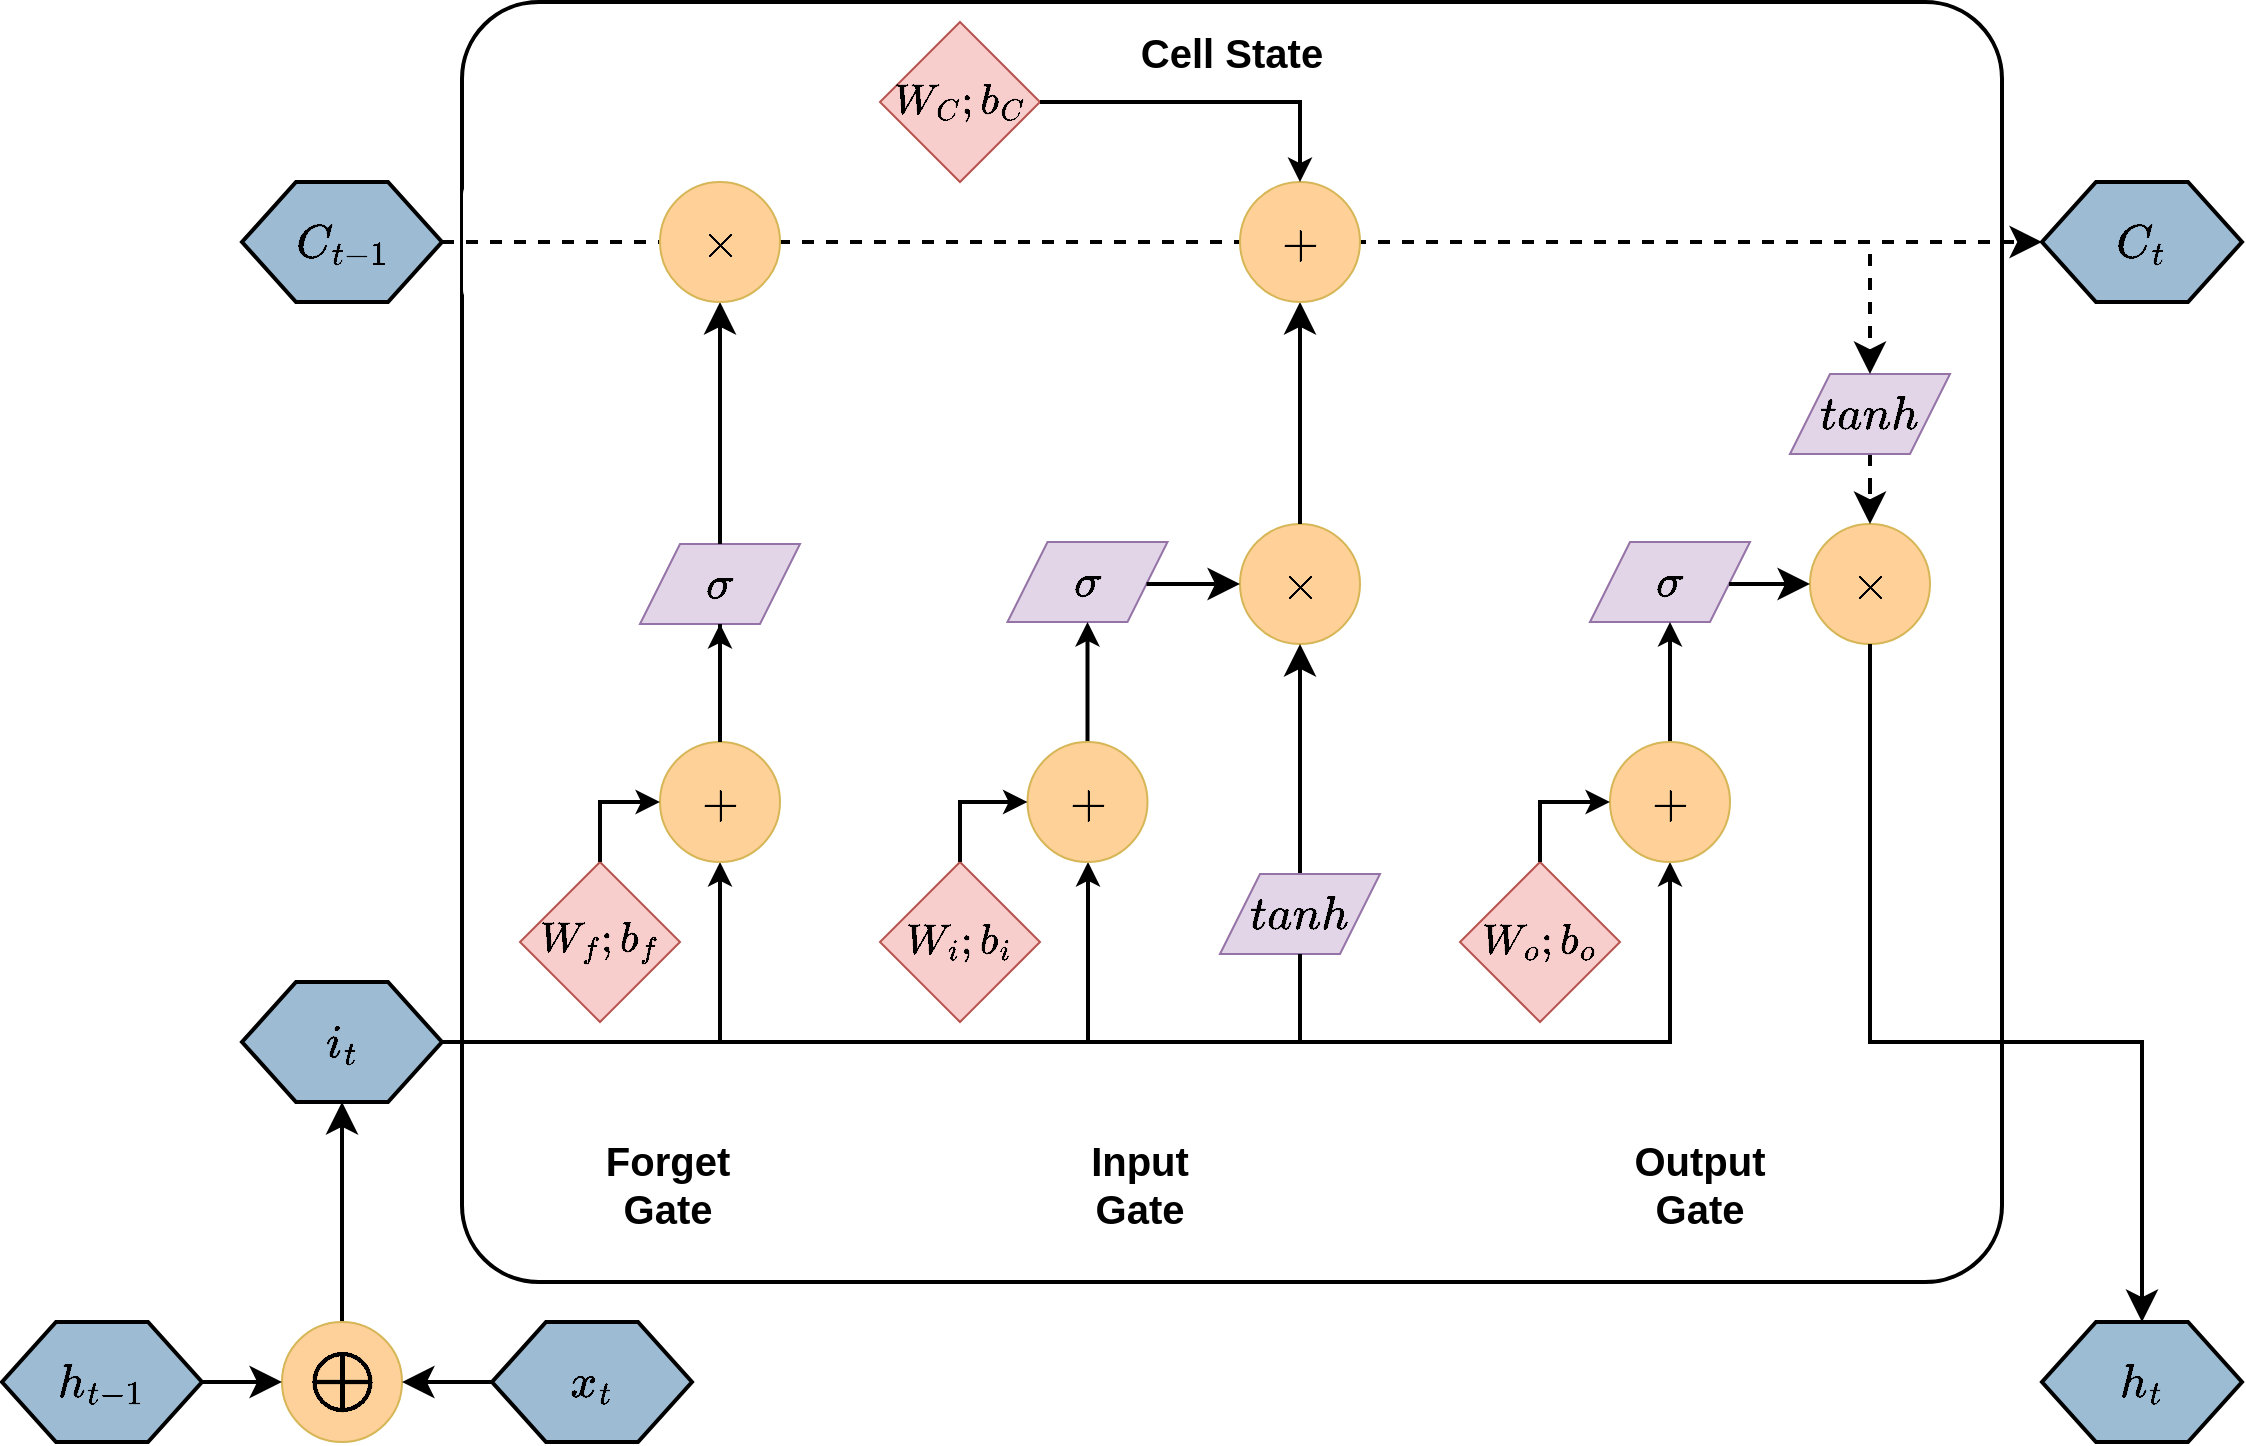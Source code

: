 <mxfile version="22.1.18" type="device">
  <diagram name="Page-1" id="n-V6ARbKUaXeH2jkB4bo">
    <mxGraphModel dx="1434" dy="2075" grid="1" gridSize="10" guides="1" tooltips="1" connect="1" arrows="1" fold="1" page="1" pageScale="1" pageWidth="1169" pageHeight="827" math="1" shadow="0">
      <root>
        <mxCell id="0" />
        <mxCell id="1" parent="0" />
        <mxCell id="ZZvYzfB-1jmkBrcRXvUw-2" value="" style="verticalLabelPosition=bottom;verticalAlign=top;html=1;shape=hexagon;perimeter=hexagonPerimeter2;arcSize=6;size=0.27;fillColor=#9dbcd3;strokeColor=#000000;strokeWidth=2;" vertex="1" parent="1">
          <mxGeometry x="150" y="490" width="100" height="60" as="geometry" />
        </mxCell>
        <mxCell id="ZZvYzfB-1jmkBrcRXvUw-3" value="" style="verticalLabelPosition=bottom;verticalAlign=top;html=1;shape=hexagon;perimeter=hexagonPerimeter2;arcSize=6;size=0.27;fillColor=#9dbcd3;strokeColor=#000000;strokeWidth=2;" vertex="1" parent="1">
          <mxGeometry x="275" y="660" width="100" height="60" as="geometry" />
        </mxCell>
        <mxCell id="ZZvYzfB-1jmkBrcRXvUw-4" value="" style="verticalLabelPosition=bottom;verticalAlign=top;html=1;shape=hexagon;perimeter=hexagonPerimeter2;arcSize=6;size=0.27;fillColor=#9dbcd3;strokeColor=#000000;strokeWidth=2;" vertex="1" parent="1">
          <mxGeometry x="30" y="660" width="100" height="60" as="geometry" />
        </mxCell>
        <mxCell id="ZZvYzfB-1jmkBrcRXvUw-31" style="edgeStyle=orthogonalEdgeStyle;rounded=0;orthogonalLoop=1;jettySize=auto;html=1;entryX=0.5;entryY=1;entryDx=0;entryDy=0;endSize=10;strokeWidth=2;" edge="1" parent="1" source="ZZvYzfB-1jmkBrcRXvUw-5" target="ZZvYzfB-1jmkBrcRXvUw-2">
          <mxGeometry relative="1" as="geometry" />
        </mxCell>
        <mxCell id="ZZvYzfB-1jmkBrcRXvUw-5" value="" style="verticalLabelPosition=bottom;verticalAlign=top;html=1;shape=mxgraph.flowchart.on-page_reference;fillColor=#fdd199;strokeColor=#d6b656;" vertex="1" parent="1">
          <mxGeometry x="170" y="660" width="60" height="60" as="geometry" />
        </mxCell>
        <mxCell id="ZZvYzfB-1jmkBrcRXvUw-6" value="" style="rounded=1;whiteSpace=wrap;html=1;glass=0;arcSize=6;strokeWidth=2;" vertex="1" parent="1">
          <mxGeometry x="260" width="770" height="640" as="geometry" />
        </mxCell>
        <mxCell id="ZZvYzfB-1jmkBrcRXvUw-8" value="" style="verticalLabelPosition=bottom;verticalAlign=top;html=1;shape=hexagon;perimeter=hexagonPerimeter2;arcSize=6;size=0.27;fontSize=20;fontStyle=1;fillColor=#9dbbd3;strokeColor=#000000;strokeWidth=2;" vertex="1" parent="1">
          <mxGeometry x="1050" y="90" width="100" height="60" as="geometry" />
        </mxCell>
        <mxCell id="ZZvYzfB-1jmkBrcRXvUw-9" value="" style="verticalLabelPosition=bottom;verticalAlign=top;html=1;shape=hexagon;perimeter=hexagonPerimeter2;arcSize=6;size=0.27;fillColor=#9cbcd3;strokeColor=#000000;strokeWidth=2;" vertex="1" parent="1">
          <mxGeometry x="1050" y="660" width="100" height="60" as="geometry" />
        </mxCell>
        <mxCell id="ZZvYzfB-1jmkBrcRXvUw-10" value="" style="verticalLabelPosition=bottom;verticalAlign=top;html=1;shape=hexagon;perimeter=hexagonPerimeter2;arcSize=6;size=0.27;fontSize=20;fontStyle=1;fillColor=#9dbcd3;strokeColor=#000000;strokeWidth=2;" vertex="1" parent="1">
          <mxGeometry x="150" y="90" width="100" height="60" as="geometry" />
        </mxCell>
        <mxCell id="ZZvYzfB-1jmkBrcRXvUw-16" value="" style="rounded=1;whiteSpace=wrap;html=1;arcSize=25;rotation=90;strokeColor=#ffffff;" vertex="1" parent="1">
          <mxGeometry x="133.97" y="247.47" width="457.57" height="167.5" as="geometry" />
        </mxCell>
        <mxCell id="ZZvYzfB-1jmkBrcRXvUw-18" value="" style="rounded=1;whiteSpace=wrap;html=1;glass=0;arcSize=6;strokeColor=#ffffff;" vertex="1" parent="1">
          <mxGeometry x="460" y="250" width="276" height="301" as="geometry" />
        </mxCell>
        <mxCell id="ZZvYzfB-1jmkBrcRXvUw-19" value="" style="rounded=1;whiteSpace=wrap;html=1;glass=0;arcSize=6;strokeColor=#ffffff;" vertex="1" parent="1">
          <mxGeometry x="749" y="166" width="260" height="385" as="geometry" />
        </mxCell>
        <mxCell id="ZZvYzfB-1jmkBrcRXvUw-22" value="" style="verticalLabelPosition=bottom;verticalAlign=top;html=1;shape=mxgraph.flowchart.on-page_reference;fontSize=20;fontStyle=1;fillColor=#ffd199;strokeColor=#d6b656;" vertex="1" parent="1">
          <mxGeometry x="649" y="261" width="60" height="60" as="geometry" />
        </mxCell>
        <mxCell id="ZZvYzfB-1jmkBrcRXvUw-23" value="" style="verticalLabelPosition=bottom;verticalAlign=top;html=1;shape=mxgraph.flowchart.on-page_reference;fontSize=20;fontStyle=1;fillColor=#ffd199;strokeColor=#d6b656;" vertex="1" parent="1">
          <mxGeometry x="934" y="261" width="60" height="60" as="geometry" />
        </mxCell>
        <mxCell id="ZZvYzfB-1jmkBrcRXvUw-26" value="$$ \times $$" style="text;html=1;align=center;verticalAlign=middle;resizable=0;points=[];autosize=1;strokeColor=none;fillColor=none;fontStyle=1;fontSize=20;" vertex="1" parent="1">
          <mxGeometry x="609" y="271" width="140" height="40" as="geometry" />
        </mxCell>
        <mxCell id="ZZvYzfB-1jmkBrcRXvUw-34" style="edgeStyle=orthogonalEdgeStyle;rounded=0;orthogonalLoop=1;jettySize=auto;html=1;entryX=0.5;entryY=0;entryDx=0;entryDy=0;exitX=0.5;exitY=1;exitDx=0;exitDy=0;exitPerimeter=0;endSize=10;strokeWidth=2;" edge="1" parent="1" source="ZZvYzfB-1jmkBrcRXvUw-23" target="ZZvYzfB-1jmkBrcRXvUw-9">
          <mxGeometry relative="1" as="geometry">
            <Array as="points">
              <mxPoint x="974" y="520" />
              <mxPoint x="1119" y="520" />
            </Array>
          </mxGeometry>
        </mxCell>
        <mxCell id="ZZvYzfB-1jmkBrcRXvUw-27" value="$$ \times $$" style="text;html=1;align=center;verticalAlign=middle;resizable=0;points=[];autosize=1;strokeColor=none;fillColor=none;fontStyle=1;fontSize=20;" vertex="1" parent="1">
          <mxGeometry x="894" y="271" width="140" height="40" as="geometry" />
        </mxCell>
        <mxCell id="ZZvYzfB-1jmkBrcRXvUw-28" value="$$ \bigoplus $$" style="text;html=1;align=center;verticalAlign=middle;resizable=0;points=[];autosize=1;strokeColor=none;fillColor=none;fontStyle=1;fontSize=18;" vertex="1" parent="1">
          <mxGeometry x="125" y="670" width="150" height="40" as="geometry" />
        </mxCell>
        <mxCell id="ZZvYzfB-1jmkBrcRXvUw-29" style="edgeStyle=orthogonalEdgeStyle;rounded=0;orthogonalLoop=1;jettySize=auto;html=1;entryX=0;entryY=0.5;entryDx=0;entryDy=0;entryPerimeter=0;endSize=10;strokeWidth=2;" edge="1" parent="1" source="ZZvYzfB-1jmkBrcRXvUw-4" target="ZZvYzfB-1jmkBrcRXvUw-5">
          <mxGeometry relative="1" as="geometry" />
        </mxCell>
        <mxCell id="ZZvYzfB-1jmkBrcRXvUw-30" style="edgeStyle=orthogonalEdgeStyle;rounded=0;orthogonalLoop=1;jettySize=auto;html=1;entryX=1;entryY=0.5;entryDx=0;entryDy=0;entryPerimeter=0;endSize=10;strokeWidth=2;exitX=0;exitY=0.5;exitDx=0;exitDy=0;" edge="1" parent="1" source="ZZvYzfB-1jmkBrcRXvUw-3" target="ZZvYzfB-1jmkBrcRXvUw-5">
          <mxGeometry relative="1" as="geometry">
            <mxPoint x="280" y="690" as="sourcePoint" />
            <mxPoint x="250" y="690" as="targetPoint" />
            <Array as="points">
              <mxPoint x="270" y="690" />
              <mxPoint x="270" y="690" />
            </Array>
          </mxGeometry>
        </mxCell>
        <mxCell id="ZZvYzfB-1jmkBrcRXvUw-32" style="edgeStyle=orthogonalEdgeStyle;rounded=0;orthogonalLoop=1;jettySize=auto;html=1;strokeWidth=2;entryX=0.5;entryY=1;entryDx=0;entryDy=0;endArrow=classic;endFill=1;entryPerimeter=0;" edge="1" parent="1" source="ZZvYzfB-1jmkBrcRXvUw-2" target="ZZvYzfB-1jmkBrcRXvUw-76">
          <mxGeometry relative="1" as="geometry">
            <Array as="points">
              <mxPoint x="864" y="520" />
            </Array>
          </mxGeometry>
        </mxCell>
        <mxCell id="ZZvYzfB-1jmkBrcRXvUw-36" value="$$\sigma$$" style="shape=parallelogram;perimeter=parallelogramPerimeter;whiteSpace=wrap;html=1;fixedSize=1;fontSize=20;fontStyle=1;fillColor=#e1d5e7;strokeColor=#9673a6;" vertex="1" parent="1">
          <mxGeometry x="349" y="271" width="80" height="40" as="geometry" />
        </mxCell>
        <mxCell id="ZZvYzfB-1jmkBrcRXvUw-37" value="$$\sigma$$" style="shape=parallelogram;perimeter=parallelogramPerimeter;whiteSpace=wrap;html=1;fixedSize=1;fontSize=20;fontStyle=1;fillColor=#e1d5e7;strokeColor=#9673a6;" vertex="1" parent="1">
          <mxGeometry x="532.75" y="270" width="80" height="40" as="geometry" />
        </mxCell>
        <mxCell id="ZZvYzfB-1jmkBrcRXvUw-47" style="edgeStyle=orthogonalEdgeStyle;rounded=0;orthogonalLoop=1;jettySize=auto;html=1;endSize=10;strokeWidth=2;" edge="1" parent="1" source="ZZvYzfB-1jmkBrcRXvUw-38" target="ZZvYzfB-1jmkBrcRXvUw-22">
          <mxGeometry relative="1" as="geometry" />
        </mxCell>
        <mxCell id="ZZvYzfB-1jmkBrcRXvUw-38" value="&lt;font style=&quot;font-size: 20px;&quot;&gt;$$tanh$$&lt;/font&gt;" style="shape=parallelogram;perimeter=parallelogramPerimeter;whiteSpace=wrap;html=1;fixedSize=1;fontStyle=1;fillColor=#e1d5e7;strokeColor=#9673a6;" vertex="1" parent="1">
          <mxGeometry x="639" y="436" width="80" height="40" as="geometry" />
        </mxCell>
        <mxCell id="ZZvYzfB-1jmkBrcRXvUw-39" value="$$\sigma$$" style="shape=parallelogram;perimeter=parallelogramPerimeter;whiteSpace=wrap;html=1;fixedSize=1;fontSize=20;fontStyle=1;fillColor=#e1d5e7;strokeColor=#9673a6;" vertex="1" parent="1">
          <mxGeometry x="824" y="270" width="80" height="40" as="geometry" />
        </mxCell>
        <mxCell id="ZZvYzfB-1jmkBrcRXvUw-50" style="edgeStyle=orthogonalEdgeStyle;rounded=0;orthogonalLoop=1;jettySize=auto;html=1;dashed=1;strokeWidth=2;endSize=10;fontSize=20;fontStyle=1" edge="1" parent="1" source="ZZvYzfB-1jmkBrcRXvUw-40" target="ZZvYzfB-1jmkBrcRXvUw-23">
          <mxGeometry relative="1" as="geometry" />
        </mxCell>
        <mxCell id="ZZvYzfB-1jmkBrcRXvUw-40" value="$$tanh$$" style="shape=parallelogram;perimeter=parallelogramPerimeter;whiteSpace=wrap;html=1;fixedSize=1;fontSize=20;fontStyle=1;fillColor=#e1d5e7;strokeColor=#9673a6;" vertex="1" parent="1">
          <mxGeometry x="924" y="186" width="80" height="40" as="geometry" />
        </mxCell>
        <mxCell id="ZZvYzfB-1jmkBrcRXvUw-42" style="edgeStyle=orthogonalEdgeStyle;rounded=0;orthogonalLoop=1;jettySize=auto;html=1;strokeWidth=2;entryX=0.5;entryY=1;entryDx=0;entryDy=0;exitX=1;exitY=0.5;exitDx=0;exitDy=0;endArrow=none;endFill=0;" edge="1" parent="1" source="ZZvYzfB-1jmkBrcRXvUw-2" target="ZZvYzfB-1jmkBrcRXvUw-38">
          <mxGeometry relative="1" as="geometry">
            <mxPoint x="209" y="530" as="sourcePoint" />
            <mxPoint x="759" y="490" as="targetPoint" />
            <Array as="points">
              <mxPoint x="679" y="520" />
            </Array>
          </mxGeometry>
        </mxCell>
        <mxCell id="ZZvYzfB-1jmkBrcRXvUw-43" style="edgeStyle=orthogonalEdgeStyle;rounded=0;orthogonalLoop=1;jettySize=auto;html=1;strokeWidth=2;entryX=0.5;entryY=1;entryDx=0;entryDy=0;exitX=1;exitY=0.5;exitDx=0;exitDy=0;endArrow=classic;endFill=1;entryPerimeter=0;" edge="1" parent="1" source="ZZvYzfB-1jmkBrcRXvUw-2" target="ZZvYzfB-1jmkBrcRXvUw-74">
          <mxGeometry relative="1" as="geometry">
            <mxPoint x="209" y="530" as="sourcePoint" />
            <mxPoint x="609" y="490" as="targetPoint" />
            <Array as="points">
              <mxPoint x="573" y="520" />
              <mxPoint x="573" y="430" />
            </Array>
          </mxGeometry>
        </mxCell>
        <mxCell id="ZZvYzfB-1jmkBrcRXvUw-44" style="edgeStyle=orthogonalEdgeStyle;rounded=0;orthogonalLoop=1;jettySize=auto;html=1;strokeWidth=2;entryX=0.5;entryY=1;entryDx=0;entryDy=0;exitX=1;exitY=0.5;exitDx=0;exitDy=0;endArrow=classic;endFill=1;entryPerimeter=0;" edge="1" parent="1" source="ZZvYzfB-1jmkBrcRXvUw-2" target="ZZvYzfB-1jmkBrcRXvUw-64">
          <mxGeometry relative="1" as="geometry">
            <mxPoint x="209" y="530" as="sourcePoint" />
            <mxPoint x="469" y="490" as="targetPoint" />
            <Array as="points">
              <mxPoint x="389" y="520" />
            </Array>
          </mxGeometry>
        </mxCell>
        <mxCell id="ZZvYzfB-1jmkBrcRXvUw-45" style="edgeStyle=orthogonalEdgeStyle;rounded=0;orthogonalLoop=1;jettySize=auto;html=1;strokeWidth=2;entryX=0.5;entryY=1;entryDx=0;entryDy=0;exitX=0.5;exitY=0;exitDx=0;exitDy=0;endArrow=classic;endFill=1;entryPerimeter=0;endSize=10;fontSize=20;fontStyle=1" edge="1" parent="1" source="ZZvYzfB-1jmkBrcRXvUw-36" target="ZZvYzfB-1jmkBrcRXvUw-20">
          <mxGeometry relative="1" as="geometry">
            <mxPoint x="274" y="530" as="sourcePoint" />
            <mxPoint x="399" y="490" as="targetPoint" />
            <Array as="points">
              <mxPoint x="389" y="150" />
            </Array>
          </mxGeometry>
        </mxCell>
        <mxCell id="ZZvYzfB-1jmkBrcRXvUw-46" style="edgeStyle=orthogonalEdgeStyle;rounded=0;orthogonalLoop=1;jettySize=auto;html=1;entryX=0;entryY=0.5;entryDx=0;entryDy=0;entryPerimeter=0;endSize=10;strokeWidth=2;fontSize=20;fontStyle=1" edge="1" parent="1" source="ZZvYzfB-1jmkBrcRXvUw-37" target="ZZvYzfB-1jmkBrcRXvUw-22">
          <mxGeometry relative="1" as="geometry">
            <Array as="points">
              <mxPoint x="599" y="291" />
              <mxPoint x="599" y="291" />
            </Array>
          </mxGeometry>
        </mxCell>
        <mxCell id="ZZvYzfB-1jmkBrcRXvUw-49" style="edgeStyle=orthogonalEdgeStyle;rounded=0;orthogonalLoop=1;jettySize=auto;html=1;entryX=0;entryY=0.5;entryDx=0;entryDy=0;entryPerimeter=0;endSize=10;strokeWidth=2;fontSize=20;fontStyle=1" edge="1" parent="1" source="ZZvYzfB-1jmkBrcRXvUw-39" target="ZZvYzfB-1jmkBrcRXvUw-23">
          <mxGeometry relative="1" as="geometry">
            <Array as="points">
              <mxPoint x="894" y="291" />
              <mxPoint x="894" y="291" />
            </Array>
          </mxGeometry>
        </mxCell>
        <mxCell id="ZZvYzfB-1jmkBrcRXvUw-52" value="&lt;font size=&quot;1&quot; style=&quot;&quot;&gt;&lt;b style=&quot;font-size: 20px;&quot;&gt;$$i_t$$&lt;/b&gt;&lt;/font&gt;" style="text;html=1;strokeColor=none;fillColor=none;align=center;verticalAlign=middle;whiteSpace=wrap;rounded=0;" vertex="1" parent="1">
          <mxGeometry x="170" y="505" width="60" height="30" as="geometry" />
        </mxCell>
        <mxCell id="ZZvYzfB-1jmkBrcRXvUw-53" value="&lt;font size=&quot;1&quot; style=&quot;&quot;&gt;&lt;b style=&quot;font-size: 20px;&quot;&gt;$$x_t$$&lt;/b&gt;&lt;/font&gt;" style="text;html=1;strokeColor=none;fillColor=none;align=center;verticalAlign=middle;whiteSpace=wrap;rounded=0;" vertex="1" parent="1">
          <mxGeometry x="295" y="675" width="60" height="30" as="geometry" />
        </mxCell>
        <mxCell id="ZZvYzfB-1jmkBrcRXvUw-54" value="&lt;font size=&quot;1&quot; style=&quot;&quot;&gt;&lt;b style=&quot;font-size: 20px;&quot;&gt;$$h_{t-1}$$&lt;/b&gt;&lt;/font&gt;" style="text;html=1;strokeColor=none;fillColor=none;align=center;verticalAlign=middle;whiteSpace=wrap;rounded=0;" vertex="1" parent="1">
          <mxGeometry x="50" y="675" width="60" height="30" as="geometry" />
        </mxCell>
        <mxCell id="ZZvYzfB-1jmkBrcRXvUw-55" value="&lt;font style=&quot;font-size: 20px;&quot;&gt;&lt;span style=&quot;font-size: 20px;&quot;&gt;$$C_{t-1}$$&lt;/span&gt;&lt;/font&gt;" style="text;html=1;strokeColor=none;fillColor=none;align=center;verticalAlign=middle;whiteSpace=wrap;rounded=0;fontSize=20;fontStyle=1" vertex="1" parent="1">
          <mxGeometry x="170" y="105" width="60" height="30" as="geometry" />
        </mxCell>
        <mxCell id="ZZvYzfB-1jmkBrcRXvUw-56" value="&lt;font style=&quot;font-size: 20px;&quot;&gt;&lt;span style=&quot;font-size: 20px;&quot;&gt;$$C_{t}$$&lt;/span&gt;&lt;/font&gt;" style="text;html=1;strokeColor=none;fillColor=none;align=center;verticalAlign=middle;whiteSpace=wrap;rounded=0;fontSize=20;fontStyle=1" vertex="1" parent="1">
          <mxGeometry x="1070" y="105" width="60" height="30" as="geometry" />
        </mxCell>
        <mxCell id="ZZvYzfB-1jmkBrcRXvUw-57" value="&lt;font size=&quot;1&quot; style=&quot;&quot;&gt;&lt;b style=&quot;font-size: 20px;&quot;&gt;$$h_{t}$$&lt;/b&gt;&lt;/font&gt;" style="text;html=1;strokeColor=none;fillColor=none;align=center;verticalAlign=middle;whiteSpace=wrap;rounded=0;" vertex="1" parent="1">
          <mxGeometry x="1070" y="675" width="60" height="30" as="geometry" />
        </mxCell>
        <mxCell id="ZZvYzfB-1jmkBrcRXvUw-58" value="&lt;font size=&quot;1&quot; style=&quot;&quot;&gt;&lt;b style=&quot;font-size: 20px;&quot;&gt;Forget Gate&lt;/b&gt;&lt;/font&gt;" style="text;html=1;strokeColor=none;fillColor=none;align=center;verticalAlign=middle;whiteSpace=wrap;rounded=0;" vertex="1" parent="1">
          <mxGeometry x="332.75" y="576" width="60" height="30" as="geometry" />
        </mxCell>
        <mxCell id="ZZvYzfB-1jmkBrcRXvUw-59" value="&lt;font size=&quot;1&quot; style=&quot;&quot;&gt;&lt;b style=&quot;font-size: 20px;&quot;&gt;Input Gate&lt;/b&gt;&lt;/font&gt;" style="text;html=1;strokeColor=none;fillColor=none;align=center;verticalAlign=middle;whiteSpace=wrap;rounded=0;" vertex="1" parent="1">
          <mxGeometry x="569" y="576" width="60" height="30" as="geometry" />
        </mxCell>
        <mxCell id="ZZvYzfB-1jmkBrcRXvUw-60" value="&lt;font size=&quot;1&quot; style=&quot;&quot;&gt;&lt;b style=&quot;font-size: 20px;&quot;&gt;Output Gate&lt;/b&gt;&lt;/font&gt;" style="text;html=1;strokeColor=none;fillColor=none;align=center;verticalAlign=middle;whiteSpace=wrap;rounded=0;" vertex="1" parent="1">
          <mxGeometry x="849" y="576" width="60" height="30" as="geometry" />
        </mxCell>
        <mxCell id="ZZvYzfB-1jmkBrcRXvUw-68" value="&lt;span style=&quot;border-color: var(--border-color); font-size: 18px;&quot;&gt;&lt;font style=&quot;border-color: var(--border-color); font-size: 18px;&quot;&gt;$$ W_f; b_f$$&lt;/font&gt;&lt;/span&gt;" style="rhombus;whiteSpace=wrap;html=1;fontSize=18;fontStyle=1;fillColor=#f8cecc;strokeColor=#b85450;" vertex="1" parent="1">
          <mxGeometry x="289" y="430" width="80" height="80" as="geometry" />
        </mxCell>
        <mxCell id="ZZvYzfB-1jmkBrcRXvUw-70" style="edgeStyle=orthogonalEdgeStyle;rounded=0;orthogonalLoop=1;jettySize=auto;html=1;endSize=10;strokeWidth=2;endArrow=none;endFill=0;fontSize=20;fontStyle=1" edge="1" parent="1" source="ZZvYzfB-1jmkBrcRXvUw-64" target="ZZvYzfB-1jmkBrcRXvUw-36">
          <mxGeometry relative="1" as="geometry" />
        </mxCell>
        <mxCell id="ZZvYzfB-1jmkBrcRXvUw-64" value="" style="verticalLabelPosition=bottom;verticalAlign=top;html=1;shape=mxgraph.flowchart.on-page_reference;fontSize=20;fontStyle=1;fillColor=#fed199;strokeColor=#d6b656;" vertex="1" parent="1">
          <mxGeometry x="359" y="370" width="60" height="60" as="geometry" />
        </mxCell>
        <mxCell id="ZZvYzfB-1jmkBrcRXvUw-85" value="" style="edgeStyle=orthogonalEdgeStyle;rounded=0;orthogonalLoop=1;jettySize=auto;html=1;strokeWidth=2;exitX=0.5;exitY=0;exitDx=0;exitDy=0;exitPerimeter=0;" edge="1" parent="1" source="ZZvYzfB-1jmkBrcRXvUw-64" target="ZZvYzfB-1jmkBrcRXvUw-36">
          <mxGeometry relative="1" as="geometry" />
        </mxCell>
        <mxCell id="ZZvYzfB-1jmkBrcRXvUw-65" value="$$+$$" style="text;html=1;align=center;verticalAlign=middle;resizable=0;points=[];autosize=1;strokeColor=none;fillColor=none;fontStyle=1;fontSize=20;" vertex="1" parent="1">
          <mxGeometry x="349" y="380" width="80" height="40" as="geometry" />
        </mxCell>
        <mxCell id="ZZvYzfB-1jmkBrcRXvUw-69" style="edgeStyle=orthogonalEdgeStyle;rounded=0;orthogonalLoop=1;jettySize=auto;html=1;entryX=0;entryY=0.5;entryDx=0;entryDy=0;entryPerimeter=0;strokeWidth=2;endSize=6;startArrow=none;startFill=0;endArrow=classic;endFill=1;fontSize=20;fontStyle=1" edge="1" parent="1" source="ZZvYzfB-1jmkBrcRXvUw-68" target="ZZvYzfB-1jmkBrcRXvUw-64">
          <mxGeometry relative="1" as="geometry">
            <Array as="points">
              <mxPoint x="329" y="400" />
            </Array>
          </mxGeometry>
        </mxCell>
        <mxCell id="ZZvYzfB-1jmkBrcRXvUw-72" value="&lt;span style=&quot;border-color: var(--border-color); font-size: 18px;&quot;&gt;&lt;font style=&quot;border-color: var(--border-color); font-size: 18px;&quot;&gt;$$ W_i; b_i$$&lt;/font&gt;&lt;/span&gt;" style="rhombus;whiteSpace=wrap;html=1;fontSize=18;fontStyle=1;fillColor=#f8cecc;strokeColor=#b85450;" vertex="1" parent="1">
          <mxGeometry x="469" y="430" width="80" height="80" as="geometry" />
        </mxCell>
        <mxCell id="ZZvYzfB-1jmkBrcRXvUw-73" value="&lt;span style=&quot;border-color: var(--border-color); font-size: 18px;&quot;&gt;&lt;font style=&quot;border-color: var(--border-color); font-size: 18px;&quot;&gt;$$ W_o; b_o$$&lt;/font&gt;&lt;/span&gt;" style="rhombus;whiteSpace=wrap;html=1;fontSize=18;fontStyle=1;fillColor=#f8cecc;strokeColor=#b85450;" vertex="1" parent="1">
          <mxGeometry x="759" y="430" width="80" height="80" as="geometry" />
        </mxCell>
        <mxCell id="ZZvYzfB-1jmkBrcRXvUw-82" style="edgeStyle=orthogonalEdgeStyle;rounded=0;orthogonalLoop=1;jettySize=auto;html=1;entryX=0.5;entryY=1;entryDx=0;entryDy=0;endSize=6;strokeWidth=2;endArrow=classic;endFill=1;fontSize=20;fontStyle=1" edge="1" parent="1" source="ZZvYzfB-1jmkBrcRXvUw-74" target="ZZvYzfB-1jmkBrcRXvUw-37">
          <mxGeometry relative="1" as="geometry" />
        </mxCell>
        <mxCell id="ZZvYzfB-1jmkBrcRXvUw-74" value="" style="verticalLabelPosition=bottom;verticalAlign=top;html=1;shape=mxgraph.flowchart.on-page_reference;fontSize=20;fontStyle=1;fillColor=#fed199;strokeColor=#d6b656;" vertex="1" parent="1">
          <mxGeometry x="542.75" y="370" width="60" height="60" as="geometry" />
        </mxCell>
        <mxCell id="ZZvYzfB-1jmkBrcRXvUw-75" value="$$+$$" style="text;html=1;align=center;verticalAlign=middle;resizable=0;points=[];autosize=1;strokeColor=none;fillColor=none;fontStyle=1;fontSize=20;" vertex="1" parent="1">
          <mxGeometry x="532.75" y="380" width="80" height="40" as="geometry" />
        </mxCell>
        <mxCell id="ZZvYzfB-1jmkBrcRXvUw-13" value="" style="rounded=1;whiteSpace=wrap;html=1;arcSize=10;fontSize=20;fontStyle=1;strokeColor=#ffffff;" vertex="1" parent="1">
          <mxGeometry x="261" y="90" width="766" height="60" as="geometry" />
        </mxCell>
        <mxCell id="ZZvYzfB-1jmkBrcRXvUw-80" style="edgeStyle=orthogonalEdgeStyle;rounded=0;orthogonalLoop=1;jettySize=auto;html=1;endSize=6;strokeWidth=2;endArrow=classic;endFill=1;fontSize=20;fontStyle=1" edge="1" parent="1" source="ZZvYzfB-1jmkBrcRXvUw-76" target="ZZvYzfB-1jmkBrcRXvUw-39">
          <mxGeometry relative="1" as="geometry" />
        </mxCell>
        <mxCell id="ZZvYzfB-1jmkBrcRXvUw-76" value="" style="verticalLabelPosition=bottom;verticalAlign=top;html=1;shape=mxgraph.flowchart.on-page_reference;fontSize=20;fontStyle=1;fillColor=#ffd199;strokeColor=#d6b656;" vertex="1" parent="1">
          <mxGeometry x="834" y="370" width="60" height="60" as="geometry" />
        </mxCell>
        <mxCell id="ZZvYzfB-1jmkBrcRXvUw-77" value="$$+$$" style="text;html=1;align=center;verticalAlign=middle;resizable=0;points=[];autosize=1;strokeColor=none;fillColor=none;fontStyle=1;fontSize=20;" vertex="1" parent="1">
          <mxGeometry x="824" y="380" width="80" height="40" as="geometry" />
        </mxCell>
        <mxCell id="ZZvYzfB-1jmkBrcRXvUw-78" style="edgeStyle=orthogonalEdgeStyle;rounded=0;orthogonalLoop=1;jettySize=auto;html=1;entryX=0;entryY=0.5;entryDx=0;entryDy=0;entryPerimeter=0;strokeWidth=2;fontSize=20;fontStyle=1" edge="1" parent="1" source="ZZvYzfB-1jmkBrcRXvUw-73" target="ZZvYzfB-1jmkBrcRXvUw-76">
          <mxGeometry relative="1" as="geometry">
            <Array as="points">
              <mxPoint x="799" y="400" />
            </Array>
          </mxGeometry>
        </mxCell>
        <mxCell id="ZZvYzfB-1jmkBrcRXvUw-81" style="edgeStyle=orthogonalEdgeStyle;rounded=0;orthogonalLoop=1;jettySize=auto;html=1;entryX=0;entryY=0.5;entryDx=0;entryDy=0;entryPerimeter=0;endSize=6;strokeWidth=2;fontSize=20;fontStyle=1" edge="1" parent="1" source="ZZvYzfB-1jmkBrcRXvUw-72" target="ZZvYzfB-1jmkBrcRXvUw-74">
          <mxGeometry relative="1" as="geometry" />
        </mxCell>
        <mxCell id="ZZvYzfB-1jmkBrcRXvUw-83" style="edgeStyle=orthogonalEdgeStyle;rounded=0;orthogonalLoop=1;jettySize=auto;html=1;entryX=0.5;entryY=1;entryDx=0;entryDy=0;entryPerimeter=0;strokeWidth=2;endSize=10;fontSize=20;fontStyle=1" edge="1" parent="1" source="ZZvYzfB-1jmkBrcRXvUw-22" target="ZZvYzfB-1jmkBrcRXvUw-48">
          <mxGeometry relative="1" as="geometry" />
        </mxCell>
        <mxCell id="ZZvYzfB-1jmkBrcRXvUw-33" style="edgeStyle=orthogonalEdgeStyle;rounded=0;orthogonalLoop=1;jettySize=auto;html=1;strokeWidth=2;endSize=10;dashed=1;fontSize=20;fontStyle=1" edge="1" parent="1" source="ZZvYzfB-1jmkBrcRXvUw-10" target="ZZvYzfB-1jmkBrcRXvUw-8">
          <mxGeometry relative="1" as="geometry">
            <Array as="points">
              <mxPoint x="859" y="120" />
              <mxPoint x="859" y="120" />
            </Array>
          </mxGeometry>
        </mxCell>
        <mxCell id="ZZvYzfB-1jmkBrcRXvUw-84" value="&lt;font size=&quot;1&quot; style=&quot;&quot;&gt;&lt;b style=&quot;font-size: 20px;&quot;&gt;Cell State&lt;/b&gt;&lt;/font&gt;" style="text;html=1;strokeColor=none;fillColor=none;align=center;verticalAlign=middle;whiteSpace=wrap;rounded=0;" vertex="1" parent="1">
          <mxGeometry x="580" y="10" width="130" height="30" as="geometry" />
        </mxCell>
        <mxCell id="ZZvYzfB-1jmkBrcRXvUw-41" style="edgeStyle=orthogonalEdgeStyle;rounded=0;orthogonalLoop=1;jettySize=auto;html=1;entryX=0.5;entryY=0;entryDx=0;entryDy=0;endSize=10;strokeWidth=2;dashed=1;fontSize=20;fontStyle=1" edge="1" parent="1" source="ZZvYzfB-1jmkBrcRXvUw-10" target="ZZvYzfB-1jmkBrcRXvUw-40">
          <mxGeometry relative="1" as="geometry" />
        </mxCell>
        <mxCell id="ZZvYzfB-1jmkBrcRXvUw-48" value="" style="verticalLabelPosition=bottom;verticalAlign=top;html=1;shape=mxgraph.flowchart.on-page_reference;fontSize=20;fontStyle=1;fillColor=#ffd199;strokeColor=#d6b656;" vertex="1" parent="1">
          <mxGeometry x="649" y="90" width="60" height="60" as="geometry" />
        </mxCell>
        <mxCell id="ZZvYzfB-1jmkBrcRXvUw-24" value="$$+$$" style="text;html=1;align=center;verticalAlign=middle;resizable=0;points=[];autosize=1;strokeColor=none;fillColor=none;fontStyle=1;fontSize=20;" vertex="1" parent="1">
          <mxGeometry x="639" y="100" width="80" height="40" as="geometry" />
        </mxCell>
        <mxCell id="ZZvYzfB-1jmkBrcRXvUw-20" value="" style="verticalLabelPosition=bottom;verticalAlign=top;html=1;shape=mxgraph.flowchart.on-page_reference;fontSize=20;fontStyle=1;fillColor=#ffd199;strokeColor=#d6b656;" vertex="1" parent="1">
          <mxGeometry x="359" y="90" width="60" height="60" as="geometry" />
        </mxCell>
        <mxCell id="ZZvYzfB-1jmkBrcRXvUw-25" value="$$ \times $$" style="text;html=1;align=center;verticalAlign=middle;resizable=0;points=[];autosize=1;strokeColor=none;fillColor=none;fontStyle=1;fontSize=20;" vertex="1" parent="1">
          <mxGeometry x="319" y="100" width="140" height="40" as="geometry" />
        </mxCell>
        <mxCell id="ZZvYzfB-1jmkBrcRXvUw-90" value="&lt;span style=&quot;border-color: var(--border-color); font-size: 18px;&quot;&gt;&lt;font style=&quot;border-color: var(--border-color); font-size: 18px;&quot;&gt;$$ W_C; b_C$$&lt;/font&gt;&lt;/span&gt;" style="rhombus;whiteSpace=wrap;html=1;fontSize=18;fontStyle=1;fillColor=#f8cecc;strokeColor=#b85450;" vertex="1" parent="1">
          <mxGeometry x="469" y="10" width="80" height="80" as="geometry" />
        </mxCell>
        <mxCell id="ZZvYzfB-1jmkBrcRXvUw-91" style="edgeStyle=orthogonalEdgeStyle;rounded=0;orthogonalLoop=1;jettySize=auto;html=1;entryX=0.5;entryY=0;entryDx=0;entryDy=0;entryPerimeter=0;strokeWidth=2;endSize=6;" edge="1" parent="1" source="ZZvYzfB-1jmkBrcRXvUw-90" target="ZZvYzfB-1jmkBrcRXvUw-48">
          <mxGeometry relative="1" as="geometry" />
        </mxCell>
      </root>
    </mxGraphModel>
  </diagram>
</mxfile>
